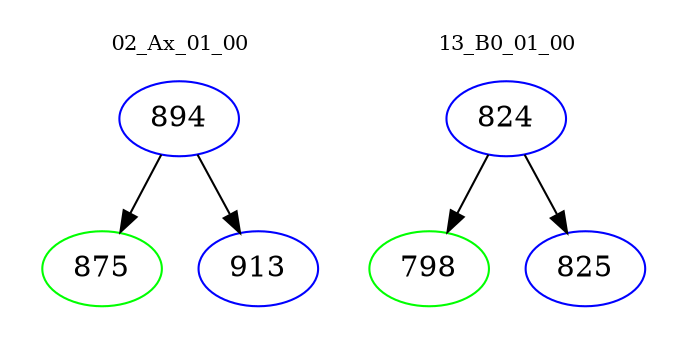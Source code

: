 digraph{
subgraph cluster_0 {
color = white
label = "02_Ax_01_00";
fontsize=10;
T0_894 [label="894", color="blue"]
T0_894 -> T0_875 [color="black"]
T0_875 [label="875", color="green"]
T0_894 -> T0_913 [color="black"]
T0_913 [label="913", color="blue"]
}
subgraph cluster_1 {
color = white
label = "13_B0_01_00";
fontsize=10;
T1_824 [label="824", color="blue"]
T1_824 -> T1_798 [color="black"]
T1_798 [label="798", color="green"]
T1_824 -> T1_825 [color="black"]
T1_825 [label="825", color="blue"]
}
}
